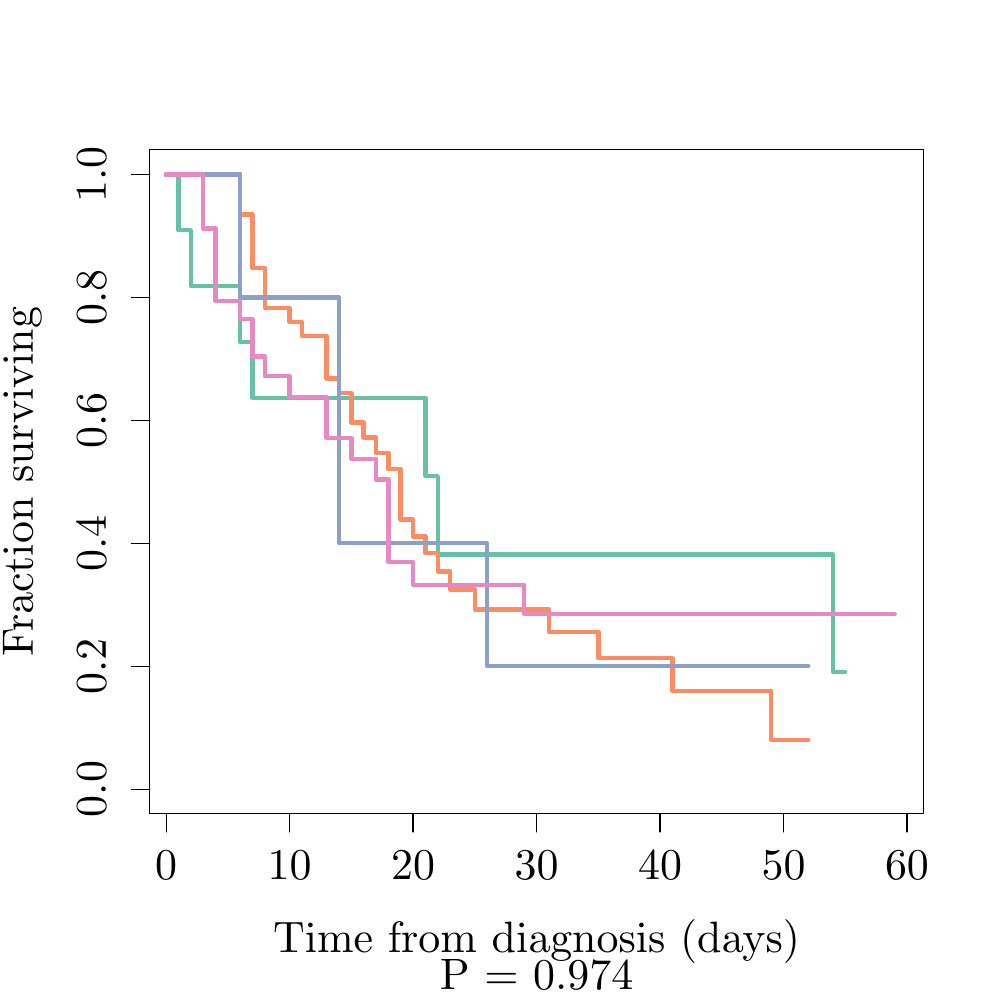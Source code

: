 % Created by tikzDevice version 0.8.1 on 2015-03-21 14:29:41
% !TEX encoding = UTF-8 Unicode
\documentclass[11pt]{memoir}
\nonstopmode

\usepackage{tikz}

\usepackage[active,tightpage,psfixbb]{preview}

\PreviewEnvironment{pgfpicture}

\setlength\PreviewBorder{0pt}

\usepackage{amsmath}
\newcommand{\SweaveOpts}[1]{}  % do not interfere with LaTeX
\newcommand{\SweaveInput}[1]{} % because they are not real TeX commands
\newcommand{\Sexpr}[1]{}       % will only be parsed by R


\usepackage{geometry}
\usepackage{amsmath}
\usepackage{lscape}
\geometry{verbose,tmargin=2.5cm,bmargin=2.5cm,lmargin=2.5cm,rmargin=2.5cm}


\begin{document}

\begin{tikzpicture}[x=1pt,y=1pt]
\definecolor{fillColor}{RGB}{255,255,255}
\path[use as bounding box,fill=fillColor,fill opacity=0.00] (0,0) rectangle (361.35,361.35);
\begin{scope}
\path[clip] (  0.00,  0.00) rectangle (361.35,361.35);
\definecolor{drawColor}{RGB}{0,0,0}

\path[draw=drawColor,line width= 0.4pt,line join=round,line cap=round] ( 60.01, 67.32) -- (327.74, 67.32);

\path[draw=drawColor,line width= 0.4pt,line join=round,line cap=round] ( 60.01, 67.32) -- ( 60.01, 60.72);

\path[draw=drawColor,line width= 0.4pt,line join=round,line cap=round] (104.63, 67.32) -- (104.63, 60.72);

\path[draw=drawColor,line width= 0.4pt,line join=round,line cap=round] (149.25, 67.32) -- (149.25, 60.72);

\path[draw=drawColor,line width= 0.4pt,line join=round,line cap=round] (193.87, 67.32) -- (193.87, 60.72);

\path[draw=drawColor,line width= 0.4pt,line join=round,line cap=round] (238.50, 67.32) -- (238.50, 60.72);

\path[draw=drawColor,line width= 0.4pt,line join=round,line cap=round] (283.12, 67.32) -- (283.12, 60.72);

\path[draw=drawColor,line width= 0.4pt,line join=round,line cap=round] (327.74, 67.32) -- (327.74, 60.72);

\node[text=drawColor,anchor=base,inner sep=0pt, outer sep=0pt, scale=  1.45] at ( 60.01, 43.56) {0};

\node[text=drawColor,anchor=base,inner sep=0pt, outer sep=0pt, scale=  1.45] at (104.63, 43.56) {10};

\node[text=drawColor,anchor=base,inner sep=0pt, outer sep=0pt, scale=  1.45] at (149.25, 43.56) {20};

\node[text=drawColor,anchor=base,inner sep=0pt, outer sep=0pt, scale=  1.45] at (193.87, 43.56) {30};

\node[text=drawColor,anchor=base,inner sep=0pt, outer sep=0pt, scale=  1.45] at (238.50, 43.56) {40};

\node[text=drawColor,anchor=base,inner sep=0pt, outer sep=0pt, scale=  1.45] at (283.12, 43.56) {50};

\node[text=drawColor,anchor=base,inner sep=0pt, outer sep=0pt, scale=  1.45] at (327.74, 43.56) {60};

\path[draw=drawColor,line width= 0.4pt,line join=round,line cap=round] ( 54.12, 76.21) -- ( 54.12,298.34);

\path[draw=drawColor,line width= 0.4pt,line join=round,line cap=round] ( 54.12, 76.21) -- ( 47.52, 76.21);

\path[draw=drawColor,line width= 0.4pt,line join=round,line cap=round] ( 54.12,120.63) -- ( 47.52,120.63);

\path[draw=drawColor,line width= 0.4pt,line join=round,line cap=round] ( 54.12,165.06) -- ( 47.52,165.06);

\path[draw=drawColor,line width= 0.4pt,line join=round,line cap=round] ( 54.12,209.49) -- ( 47.52,209.49);

\path[draw=drawColor,line width= 0.4pt,line join=round,line cap=round] ( 54.12,253.92) -- ( 47.52,253.92);

\path[draw=drawColor,line width= 0.4pt,line join=round,line cap=round] ( 54.12,298.34) -- ( 47.52,298.34);

\node[text=drawColor,rotate= 90.00,anchor=base,inner sep=0pt, outer sep=0pt, scale=  1.45] at ( 38.28, 76.21) {0.0};

\node[text=drawColor,rotate= 90.00,anchor=base,inner sep=0pt, outer sep=0pt, scale=  1.45] at ( 38.28,120.63) {0.2};

\node[text=drawColor,rotate= 90.00,anchor=base,inner sep=0pt, outer sep=0pt, scale=  1.45] at ( 38.28,165.06) {0.4};

\node[text=drawColor,rotate= 90.00,anchor=base,inner sep=0pt, outer sep=0pt, scale=  1.45] at ( 38.28,209.49) {0.6};

\node[text=drawColor,rotate= 90.00,anchor=base,inner sep=0pt, outer sep=0pt, scale=  1.45] at ( 38.28,253.92) {0.8};

\node[text=drawColor,rotate= 90.00,anchor=base,inner sep=0pt, outer sep=0pt, scale=  1.45] at ( 38.28,298.34) {1.0};

\path[draw=drawColor,line width= 0.4pt,line join=round,line cap=round] ( 54.12, 67.32) --
	(333.63, 67.32) --
	(333.63,307.23) --
	( 54.12,307.23) --
	( 54.12, 67.32);
\end{scope}
\begin{scope}
\path[clip] (  0.00,  0.00) rectangle (361.35,361.35);
\definecolor{drawColor}{RGB}{0,0,0}

\node[text=drawColor,anchor=base,inner sep=0pt, outer sep=0pt, scale=  1.45] at (193.87,  3.96) {P = 0.974};

\node[text=drawColor,anchor=base,inner sep=0pt, outer sep=0pt, scale=  1.45] at (193.87, 17.16) {Time from diagnosis (days)};

\node[text=drawColor,rotate= 90.00,anchor=base,inner sep=0pt, outer sep=0pt, scale=  1.45] at ( 11.88,187.27) {Fraction surviving};
\end{scope}
\begin{scope}
\path[clip] ( 54.12, 67.32) rectangle (333.63,307.23);
\definecolor{drawColor}{RGB}{102,194,165}

\path[draw=drawColor,line width= 1.6pt,line join=round,line cap=round] ( 60.01,298.34) --
	( 64.47,298.34) --
	( 64.47,278.15) --
	( 68.93,278.15) --
	( 68.93,257.96) --
	( 86.78,257.96) --
	( 86.78,237.76) --
	( 91.25,237.76) --
	( 91.25,217.57) --
	( 95.71,217.57) --
	( 95.71,217.57) --
	(118.02,217.57) --
	(118.02,217.57) --
	(153.72,217.57) --
	(153.72,189.29) --
	(158.18,189.29) --
	(158.18,161.02) --
	(171.56,161.02) --
	(171.56,161.02) --
	(300.97,161.02) --
	(300.97,118.61) --
	(305.43,118.61) --
	(305.43,118.61);
\definecolor{drawColor}{RGB}{252,141,98}

\path[draw=drawColor,line width= 1.6pt,line join=round,line cap=round] ( 60.01,298.34) --
	( 64.47,298.34) --
	( 64.47,298.34) --
	( 77.86,298.34) --
	( 77.86,298.34) --
	( 86.78,298.34) --
	( 86.78,283.86) --
	( 91.25,283.86) --
	( 91.25,264.54) --
	( 95.71,264.54) --
	( 95.71,250.05) --
	(104.63,250.05) --
	(104.63,245.09) --
	(109.09,245.09) --
	(109.09,239.97) --
	(118.02,239.97) --
	(118.02,224.62) --
	(122.48,224.62) --
	(122.48,219.32) --
	(126.94,219.32) --
	(126.94,208.71) --
	(131.40,208.71) --
	(131.40,203.19) --
	(135.87,203.19) --
	(135.87,197.67) --
	(140.33,197.67) --
	(140.33,191.89) --
	(144.79,191.89) --
	(144.79,173.62) --
	(149.25,173.62) --
	(149.25,167.53) --
	(153.72,167.53) --
	(153.72,161.45) --
	(158.18,161.45) --
	(158.18,154.89) --
	(162.64,154.89) --
	(162.64,148.33) --
	(167.10,148.33) --
	(167.10,148.33) --
	(171.56,148.33) --
	(171.56,141.12) --
	(189.41,141.12) --
	(189.41,141.12) --
	(198.34,141.12) --
	(198.34,133.00) --
	(207.26,133.00) --
	(207.26,133.00) --
	(216.19,133.00) --
	(216.19,123.54) --
	(242.96,123.54) --
	(242.96,111.71) --
	(247.42,111.71) --
	(247.42,111.71) --
	(278.66,111.71) --
	(278.66, 93.96) --
	(292.04, 93.96) --
	(292.04, 93.96);
\definecolor{drawColor}{RGB}{141,160,203}

\path[draw=drawColor,line width= 1.6pt,line join=round,line cap=round] ( 60.01,298.34) --
	( 86.78,298.34) --
	( 86.78,253.92) --
	(122.48,253.92) --
	(122.48,165.06) --
	(176.03,165.06) --
	(176.03,120.63) --
	(292.04,120.63) --
	(292.04,120.63);
\definecolor{drawColor}{RGB}{231,138,195}

\path[draw=drawColor,line width= 1.6pt,line join=round,line cap=round] ( 60.01,298.34) --
	( 64.47,298.34) --
	( 64.47,298.34) --
	( 68.93,298.34) --
	( 68.93,298.34) --
	( 73.40,298.34) --
	( 73.40,278.74) --
	( 77.86,278.74) --
	( 77.86,252.61) --
	( 86.78,252.61) --
	( 86.78,246.08) --
	( 91.25,246.08) --
	( 91.25,232.49) --
	( 95.71,232.49) --
	( 95.71,225.38) --
	(104.63,225.38) --
	(104.63,217.92) --
	(118.02,217.92) --
	(118.02,203.01) --
	(126.94,203.01) --
	(126.94,195.55) --
	(135.87,195.55) --
	(135.87,188.09) --
	(140.33,188.09) --
	(140.33,158.25) --
	(144.79,158.25) --
	(144.79,158.25) --
	(149.25,158.25) --
	(149.25,150.05) --
	(158.18,150.05) --
	(158.18,150.05) --
	(162.64,150.05) --
	(162.64,150.05) --
	(189.41,150.05) --
	(189.41,139.50) --
	(193.87,139.50) --
	(193.87,139.50) --
	(207.26,139.50) --
	(207.26,139.50) --
	(251.88,139.50) --
	(251.88,139.50) --
	(265.27,139.50) --
	(265.27,139.50) --
	(323.28,139.50) --
	(323.28,139.50);
\end{scope}
\end{tikzpicture}

\end{document}
